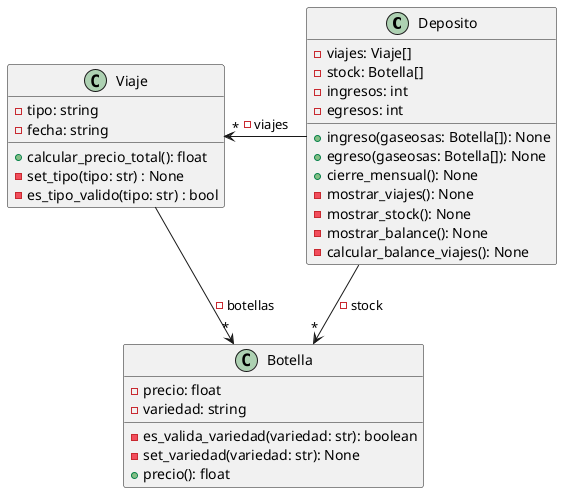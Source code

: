 @startuml

class Deposito {
    - viajes: Viaje[]
    - stock: Botella[]
    - ingresos: int
    - egresos: int
    + ingreso(gaseosas: Botella[]): None
    + egreso(gaseosas: Botella[]): None
    + cierre_mensual(): None
    - mostrar_viajes(): None
    - mostrar_stock(): None
    - mostrar_balance(): None
    - calcular_balance_viajes(): None
}

class Botella {
    - precio: float
    - variedad: string
    - es_valida_variedad(variedad: str): boolean
    - set_variedad(variedad: str): None
    + precio(): float
}

class Viaje {
    - tipo: string
    - fecha: string
    + calcular_precio_total(): float
    - set_tipo(tipo: str) : None
    - es_tipo_valido(tipo: str) : bool
}

Deposito -->"*" Botella: - stock
Deposito -left->"*" Viaje: - viajes
Viaje -->"*" Botella: - botellas

@enduml